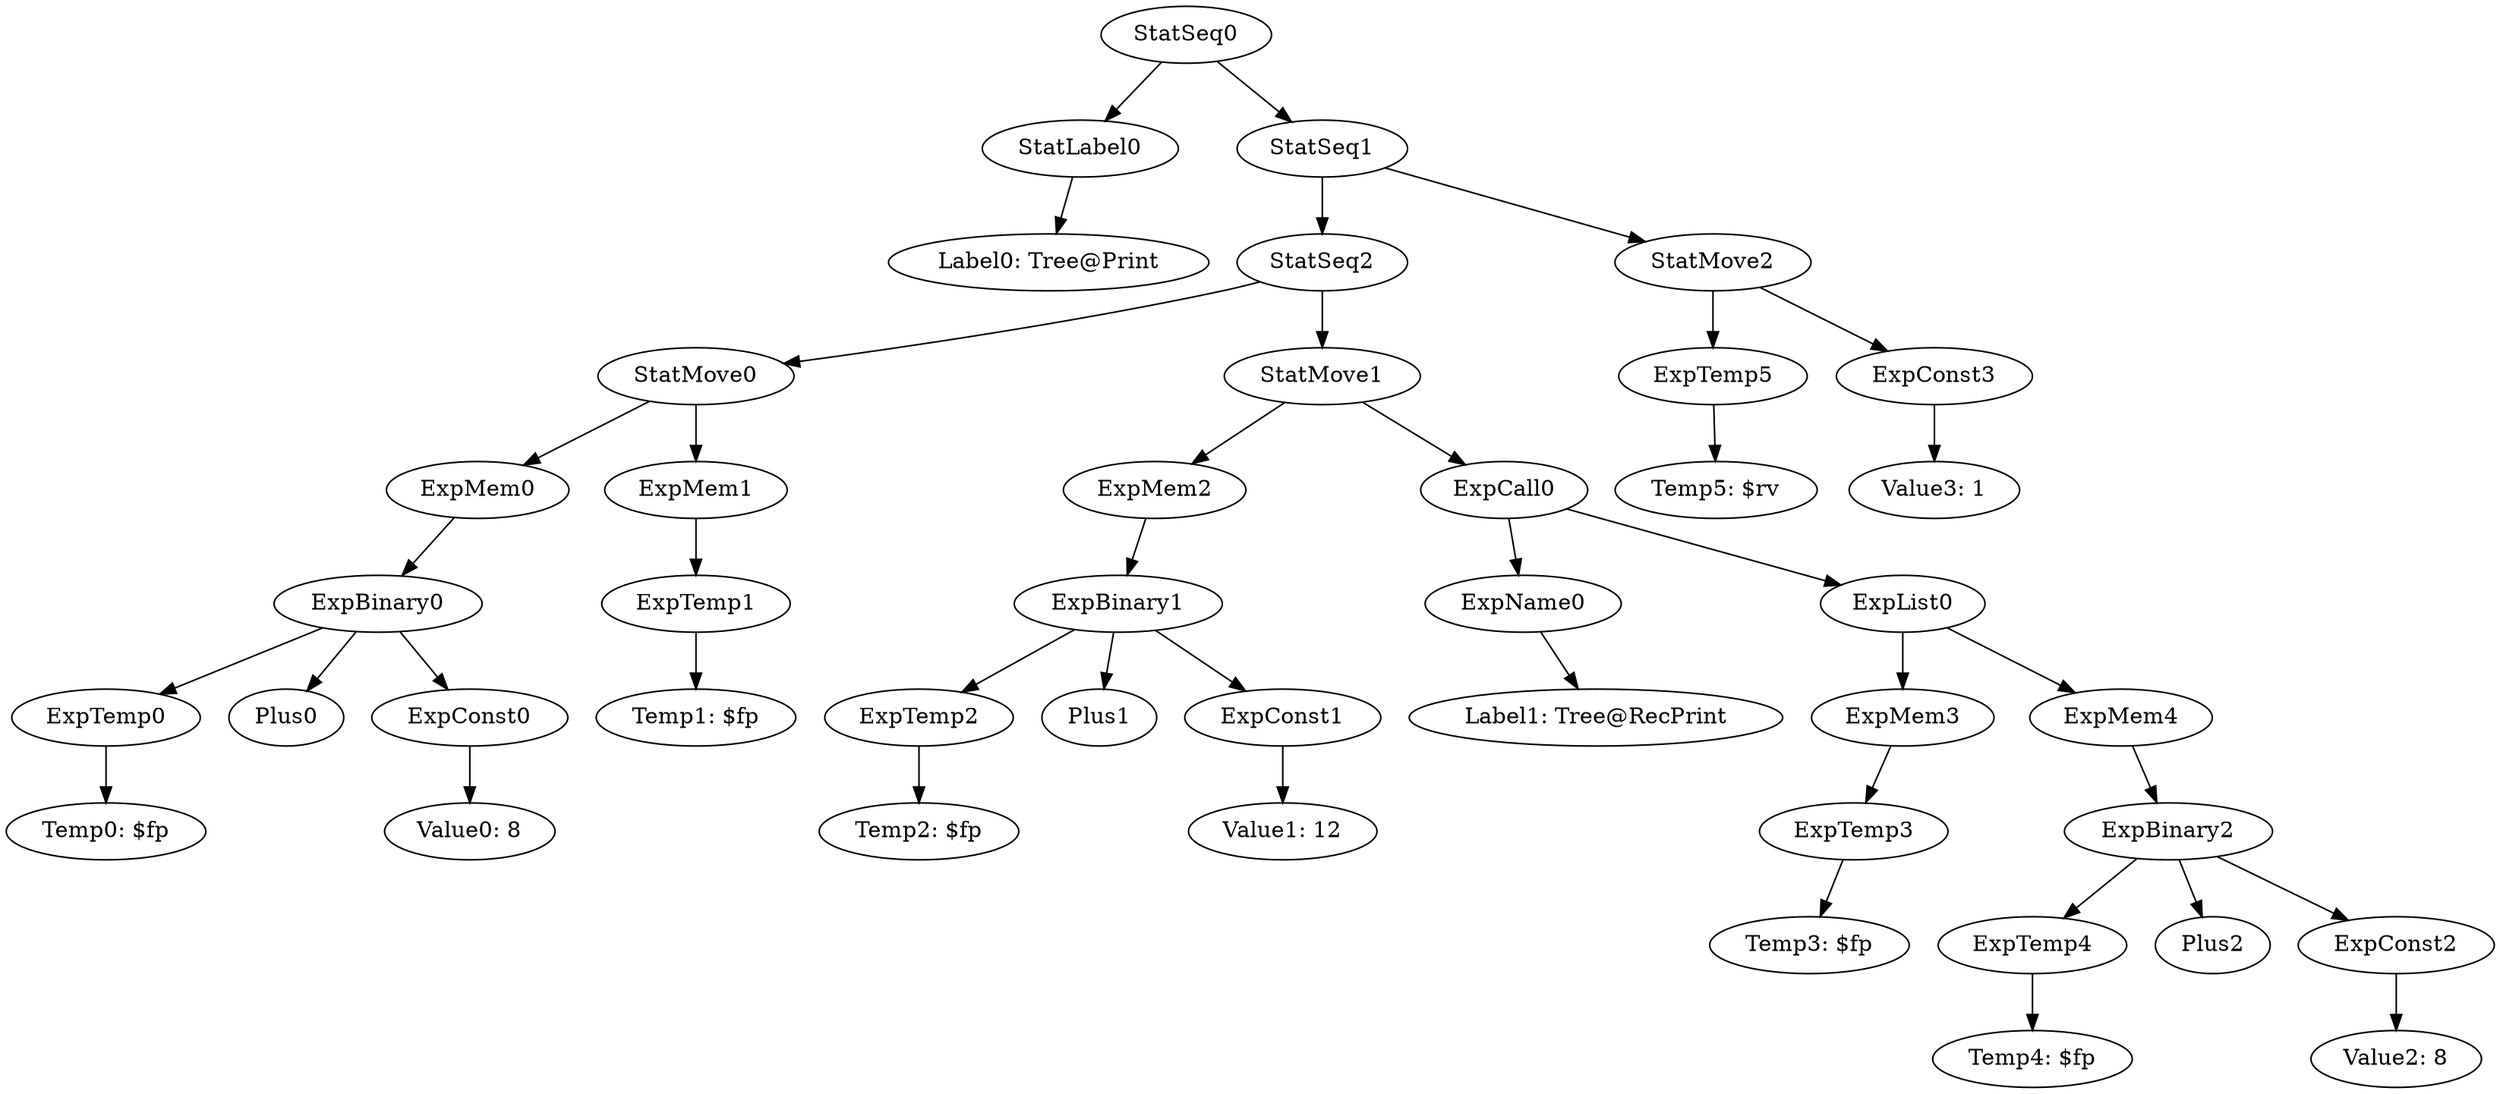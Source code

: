 digraph {
	ordering = out;
	ExpConst3 -> "Value3: 1";
	StatMove2 -> ExpTemp5;
	StatMove2 -> ExpConst3;
	ExpConst2 -> "Value2: 8";
	StatSeq2 -> StatMove0;
	StatSeq2 -> StatMove1;
	ExpMem1 -> ExpTemp1;
	ExpConst0 -> "Value0: 8";
	ExpMem0 -> ExpBinary0;
	ExpBinary1 -> ExpTemp2;
	ExpBinary1 -> Plus1;
	ExpBinary1 -> ExpConst1;
	ExpMem3 -> ExpTemp3;
	StatLabel0 -> "Label0: Tree@Print";
	ExpTemp5 -> "Temp5: $rv";
	ExpTemp1 -> "Temp1: $fp";
	StatSeq0 -> StatLabel0;
	StatSeq0 -> StatSeq1;
	ExpTemp3 -> "Temp3: $fp";
	ExpTemp0 -> "Temp0: $fp";
	StatMove0 -> ExpMem0;
	StatMove0 -> ExpMem1;
	ExpMem4 -> ExpBinary2;
	ExpBinary0 -> ExpTemp0;
	ExpBinary0 -> Plus0;
	ExpBinary0 -> ExpConst0;
	ExpTemp2 -> "Temp2: $fp";
	StatSeq1 -> StatSeq2;
	StatSeq1 -> StatMove2;
	ExpConst1 -> "Value1: 12";
	StatMove1 -> ExpMem2;
	StatMove1 -> ExpCall0;
	ExpName0 -> "Label1: Tree@RecPrint";
	ExpMem2 -> ExpBinary1;
	ExpCall0 -> ExpName0;
	ExpCall0 -> ExpList0;
	ExpTemp4 -> "Temp4: $fp";
	ExpBinary2 -> ExpTemp4;
	ExpBinary2 -> Plus2;
	ExpBinary2 -> ExpConst2;
	ExpList0 -> ExpMem3;
	ExpList0 -> ExpMem4;
}

